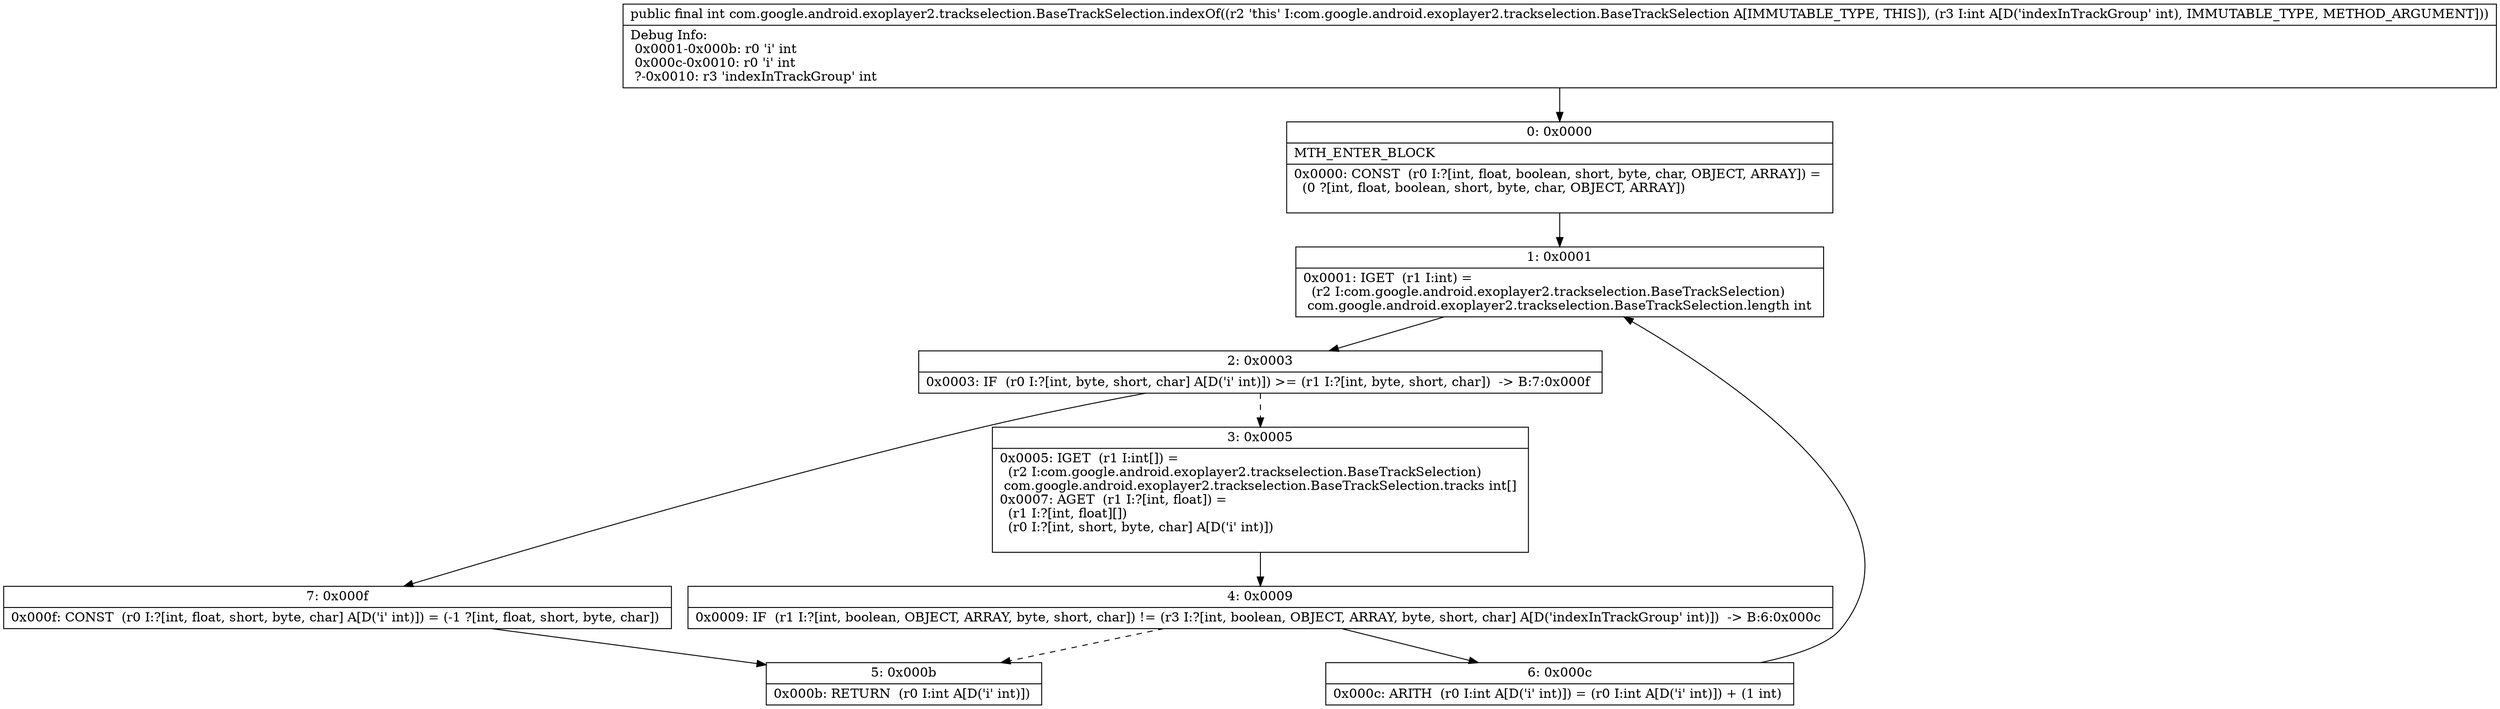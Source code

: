digraph "CFG forcom.google.android.exoplayer2.trackselection.BaseTrackSelection.indexOf(I)I" {
Node_0 [shape=record,label="{0\:\ 0x0000|MTH_ENTER_BLOCK\l|0x0000: CONST  (r0 I:?[int, float, boolean, short, byte, char, OBJECT, ARRAY]) = \l  (0 ?[int, float, boolean, short, byte, char, OBJECT, ARRAY])\l \l}"];
Node_1 [shape=record,label="{1\:\ 0x0001|0x0001: IGET  (r1 I:int) = \l  (r2 I:com.google.android.exoplayer2.trackselection.BaseTrackSelection)\l com.google.android.exoplayer2.trackselection.BaseTrackSelection.length int \l}"];
Node_2 [shape=record,label="{2\:\ 0x0003|0x0003: IF  (r0 I:?[int, byte, short, char] A[D('i' int)]) \>= (r1 I:?[int, byte, short, char])  \-\> B:7:0x000f \l}"];
Node_3 [shape=record,label="{3\:\ 0x0005|0x0005: IGET  (r1 I:int[]) = \l  (r2 I:com.google.android.exoplayer2.trackselection.BaseTrackSelection)\l com.google.android.exoplayer2.trackselection.BaseTrackSelection.tracks int[] \l0x0007: AGET  (r1 I:?[int, float]) = \l  (r1 I:?[int, float][])\l  (r0 I:?[int, short, byte, char] A[D('i' int)])\l \l}"];
Node_4 [shape=record,label="{4\:\ 0x0009|0x0009: IF  (r1 I:?[int, boolean, OBJECT, ARRAY, byte, short, char]) != (r3 I:?[int, boolean, OBJECT, ARRAY, byte, short, char] A[D('indexInTrackGroup' int)])  \-\> B:6:0x000c \l}"];
Node_5 [shape=record,label="{5\:\ 0x000b|0x000b: RETURN  (r0 I:int A[D('i' int)]) \l}"];
Node_6 [shape=record,label="{6\:\ 0x000c|0x000c: ARITH  (r0 I:int A[D('i' int)]) = (r0 I:int A[D('i' int)]) + (1 int) \l}"];
Node_7 [shape=record,label="{7\:\ 0x000f|0x000f: CONST  (r0 I:?[int, float, short, byte, char] A[D('i' int)]) = (\-1 ?[int, float, short, byte, char]) \l}"];
MethodNode[shape=record,label="{public final int com.google.android.exoplayer2.trackselection.BaseTrackSelection.indexOf((r2 'this' I:com.google.android.exoplayer2.trackselection.BaseTrackSelection A[IMMUTABLE_TYPE, THIS]), (r3 I:int A[D('indexInTrackGroup' int), IMMUTABLE_TYPE, METHOD_ARGUMENT]))  | Debug Info:\l  0x0001\-0x000b: r0 'i' int\l  0x000c\-0x0010: r0 'i' int\l  ?\-0x0010: r3 'indexInTrackGroup' int\l}"];
MethodNode -> Node_0;
Node_0 -> Node_1;
Node_1 -> Node_2;
Node_2 -> Node_3[style=dashed];
Node_2 -> Node_7;
Node_3 -> Node_4;
Node_4 -> Node_5[style=dashed];
Node_4 -> Node_6;
Node_6 -> Node_1;
Node_7 -> Node_5;
}

